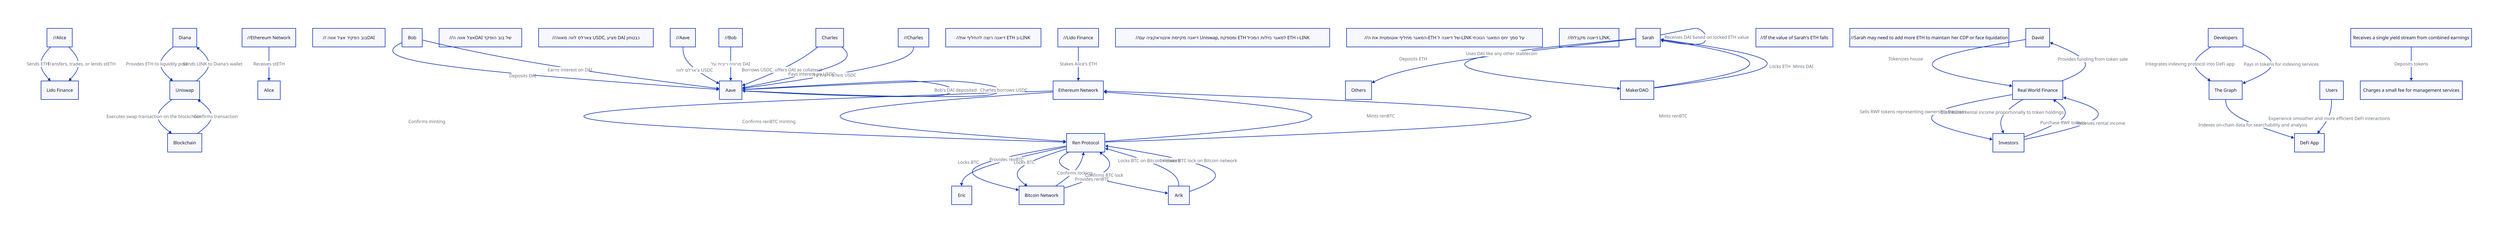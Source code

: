 
//Alice->Lido Finance: Sends ETH
//Lido Finance->Ethereum Network: Stakes Alice's ETH
//Ethereum Network-->Alice: Receives stETH
//Alice->Lido Finance: Transfers, trades, or lends stETH


// בוב הפקיד אצל אווהDAI
Bob->Aave: Deposits DAI
//אצל אווה הDAI של בוב הופקד
Aave->Aave: Bob's DAI deposited
//צארלס לווה מאווה USDC, מציע DAI כבטחון
Charles->Aave: Borrows USDC, offers DAI as collateral
//Aave->Aave: צ'ארלס לווה USDC
Aave->Aave: Charles borrows USDC
//Bob->Aave: מרוויח ריבית על DAI
Bob->Aave: Earns interest on DAI
//Charles->Aave: משלם ריבית על USDC
Charles->Aave: Pays interest on USDC

//דיאנה רוצה להחליף את ETH ב-LINK.
Diana->Uniswap: Provides ETH to liquidity pool
//דיאנה מקיימת אינטראקציה עם Uniswap, ומספקת ETH למאגר נזילות המכיל ETH ו-LINK.
Uniswap->Blockchain: Executes swap transaction on the blockchain
//המאגר מחליף אוטומטית את ה-ETH של דיאנה ל-LINK על סמך יחס המאגר הנוכחי.
Blockchain-->Uniswap: Confirms transaction
//דיאנה מקבלת LINK, 
Uniswap-->Diana: Sends LINK to Diana's wallet

Arik ->Ren Protocol: Locks BTC on Bitcoin network
Ren Protocol->Bitcoin Network: Locks BTC
Bitcoin Network-->Ren Protocol: Confirms locking
Ren Protocol->Ethereum Network: Mints renBTC
Ethereum Network-->Ren Protocol: Confirms minting
Ren Protocol-->Eric: Provides renBTC


Arik->Ren Protocol: Initiates BTC lock on Bitcoin network
Ren Protocol->Bitcoin Network: Locks BTC
Bitcoin Network-->Ren Protocol: Confirms BTC lock
Ren Protocol->Ethereum Network: Mints renBTC
Ethereum Network-->Ren Protocol: Confirms renBTC minting
Ren Protocol-->Arik: Provides renBTC


Sarah->MakerDAO: Deposits ETH
MakerDAO->Sarah: Locks ETH
MakerDAO->Sarah: Mints DAI
Sarah->Sarah: Receives DAI based on locked ETH value
Sarah->Others: Uses DAI like any other stablecoin
//If the value of Sarah's ETH falls
//Sarah may need to add more ETH to maintain her CDP or face liquidation


David->Real World Finance: Tokenizes house
Real World Finance->Investors: Sells RWF tokens representing ownership fractions
Investors->Real World Finance: Purchase RWF tokens
Real World Finance->David: Provides funding from token sale
Investors->Real World Finance: Receives rental income
Real World Finance->Investors: Distributes rental income proportionally to token holdings


Developers->The Graph: Integrates indexing protocol into DeFi app
The Graph->DeFi App: Indexes on-chain data for searchability and analysis
Developers->The Graph: Pays in tokens for indexing services
Users->DeFi App: Experience smoother and more efficient DeFi interactions



Emily -> Yearn Finance: Deposits tokens
Yearn Finance: Automatically allocates Emily's tokens across various lending protocols
Emily: Receives a single yield stream from combined earnings
Yearn Finance: Charges a small fee for management services






